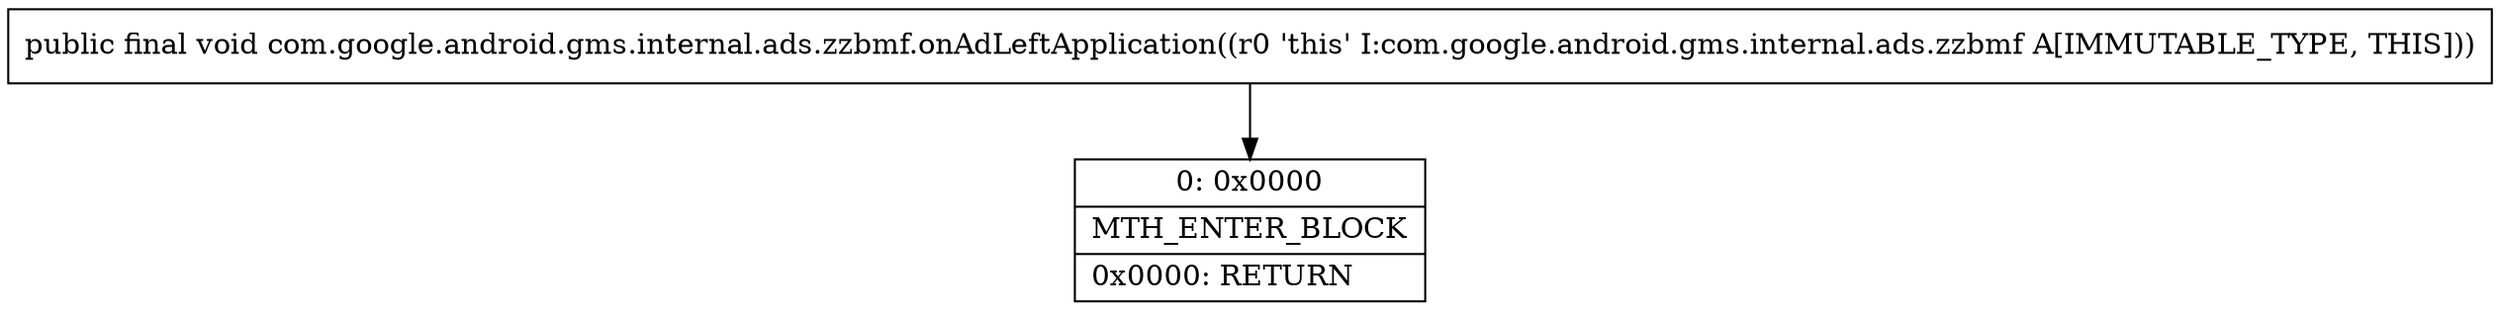 digraph "CFG forcom.google.android.gms.internal.ads.zzbmf.onAdLeftApplication()V" {
Node_0 [shape=record,label="{0\:\ 0x0000|MTH_ENTER_BLOCK\l|0x0000: RETURN   \l}"];
MethodNode[shape=record,label="{public final void com.google.android.gms.internal.ads.zzbmf.onAdLeftApplication((r0 'this' I:com.google.android.gms.internal.ads.zzbmf A[IMMUTABLE_TYPE, THIS])) }"];
MethodNode -> Node_0;
}

